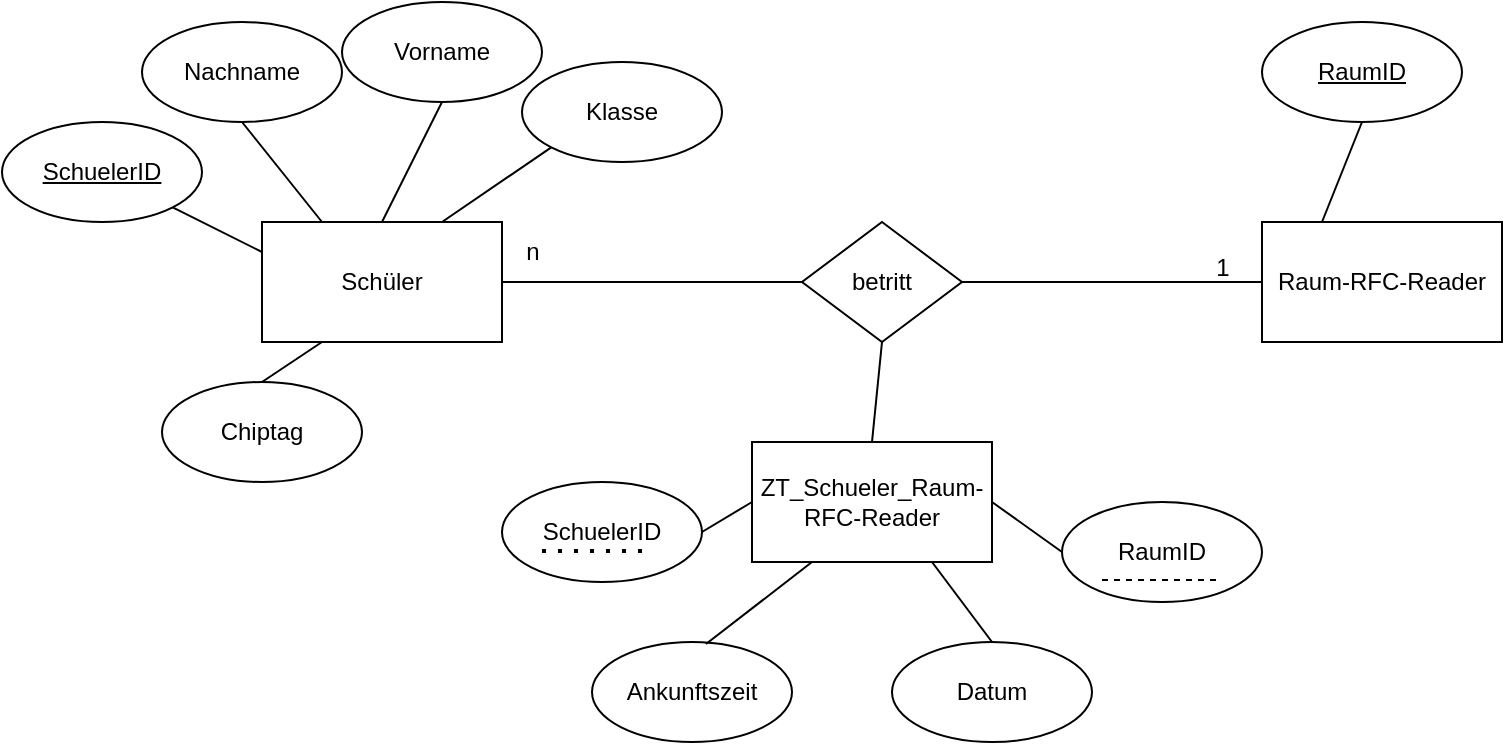 <mxfile version="22.0.4" type="gitlab">
  <diagram name="Seite-1" id="gcjo2AT5yu8JWGk48X0a">
    <mxGraphModel dx="1290" dy="530" grid="1" gridSize="10" guides="1" tooltips="1" connect="1" arrows="1" fold="1" page="1" pageScale="1" pageWidth="1169" pageHeight="827" math="0" shadow="0">
      <root>
        <mxCell id="0" />
        <mxCell id="1" parent="0" />
        <mxCell id="eMY7l8J2Uw5CfbbB17K3-1" value="Schüler" style="rounded=0;whiteSpace=wrap;html=1;" parent="1" vertex="1">
          <mxGeometry x="160" y="160" width="120" height="60" as="geometry" />
        </mxCell>
        <mxCell id="eMY7l8J2Uw5CfbbB17K3-2" value="Raum-RFC-Reader" style="rounded=0;whiteSpace=wrap;html=1;" parent="1" vertex="1">
          <mxGeometry x="660" y="160" width="120" height="60" as="geometry" />
        </mxCell>
        <mxCell id="eMY7l8J2Uw5CfbbB17K3-3" value="&lt;u&gt;SchuelerID&lt;/u&gt;" style="ellipse;whiteSpace=wrap;html=1;" parent="1" vertex="1">
          <mxGeometry x="30" y="110" width="100" height="50" as="geometry" />
        </mxCell>
        <mxCell id="eMY7l8J2Uw5CfbbB17K3-4" value="Nachname" style="ellipse;whiteSpace=wrap;html=1;" parent="1" vertex="1">
          <mxGeometry x="100" y="60" width="100" height="50" as="geometry" />
        </mxCell>
        <mxCell id="eMY7l8J2Uw5CfbbB17K3-5" value="Vorname" style="ellipse;whiteSpace=wrap;html=1;" parent="1" vertex="1">
          <mxGeometry x="200" y="50" width="100" height="50" as="geometry" />
        </mxCell>
        <mxCell id="eMY7l8J2Uw5CfbbB17K3-6" value="&lt;u&gt;RaumID&lt;/u&gt;" style="ellipse;whiteSpace=wrap;html=1;" parent="1" vertex="1">
          <mxGeometry x="660" y="60" width="100" height="50" as="geometry" />
        </mxCell>
        <mxCell id="eMY7l8J2Uw5CfbbB17K3-7" value="Klasse" style="ellipse;whiteSpace=wrap;html=1;" parent="1" vertex="1">
          <mxGeometry x="290" y="80" width="100" height="50" as="geometry" />
        </mxCell>
        <mxCell id="eMY7l8J2Uw5CfbbB17K3-8" value="Ankunftszeit" style="ellipse;whiteSpace=wrap;html=1;" parent="1" vertex="1">
          <mxGeometry x="325" y="370" width="100" height="50" as="geometry" />
        </mxCell>
        <mxCell id="eMY7l8J2Uw5CfbbB17K3-10" value="" style="endArrow=none;html=1;rounded=0;entryX=1;entryY=1;entryDx=0;entryDy=0;exitX=0;exitY=0.25;exitDx=0;exitDy=0;" parent="1" source="eMY7l8J2Uw5CfbbB17K3-1" target="eMY7l8J2Uw5CfbbB17K3-3" edge="1">
          <mxGeometry width="50" height="50" relative="1" as="geometry">
            <mxPoint x="560" y="100" as="sourcePoint" />
            <mxPoint x="610" y="50" as="targetPoint" />
          </mxGeometry>
        </mxCell>
        <mxCell id="eMY7l8J2Uw5CfbbB17K3-11" value="" style="endArrow=none;html=1;rounded=0;entryX=0.5;entryY=1;entryDx=0;entryDy=0;exitX=0.25;exitY=0;exitDx=0;exitDy=0;" parent="1" source="eMY7l8J2Uw5CfbbB17K3-1" target="eMY7l8J2Uw5CfbbB17K3-4" edge="1">
          <mxGeometry width="50" height="50" relative="1" as="geometry">
            <mxPoint x="170" y="185" as="sourcePoint" />
            <mxPoint x="125" y="163" as="targetPoint" />
          </mxGeometry>
        </mxCell>
        <mxCell id="eMY7l8J2Uw5CfbbB17K3-12" value="" style="endArrow=none;html=1;rounded=0;entryX=0.5;entryY=1;entryDx=0;entryDy=0;exitX=0.5;exitY=0;exitDx=0;exitDy=0;" parent="1" source="eMY7l8J2Uw5CfbbB17K3-1" target="eMY7l8J2Uw5CfbbB17K3-5" edge="1">
          <mxGeometry width="50" height="50" relative="1" as="geometry">
            <mxPoint x="180" y="195" as="sourcePoint" />
            <mxPoint x="135" y="173" as="targetPoint" />
          </mxGeometry>
        </mxCell>
        <mxCell id="eMY7l8J2Uw5CfbbB17K3-13" value="" style="endArrow=none;html=1;rounded=0;entryX=0;entryY=1;entryDx=0;entryDy=0;exitX=0.75;exitY=0;exitDx=0;exitDy=0;" parent="1" source="eMY7l8J2Uw5CfbbB17K3-1" target="eMY7l8J2Uw5CfbbB17K3-7" edge="1">
          <mxGeometry width="50" height="50" relative="1" as="geometry">
            <mxPoint x="190" y="205" as="sourcePoint" />
            <mxPoint x="145" y="183" as="targetPoint" />
          </mxGeometry>
        </mxCell>
        <mxCell id="eMY7l8J2Uw5CfbbB17K3-14" value="" style="endArrow=none;html=1;rounded=0;entryX=0.5;entryY=1;entryDx=0;entryDy=0;exitX=0.25;exitY=0;exitDx=0;exitDy=0;" parent="1" source="eMY7l8J2Uw5CfbbB17K3-2" target="eMY7l8J2Uw5CfbbB17K3-6" edge="1">
          <mxGeometry width="50" height="50" relative="1" as="geometry">
            <mxPoint x="260" y="170" as="sourcePoint" />
            <mxPoint x="315" y="133" as="targetPoint" />
          </mxGeometry>
        </mxCell>
        <mxCell id="eMY7l8J2Uw5CfbbB17K3-15" value="" style="endArrow=none;html=1;rounded=0;entryX=0.57;entryY=0.02;entryDx=0;entryDy=0;exitX=0.25;exitY=1;exitDx=0;exitDy=0;entryPerimeter=0;" parent="1" source="TXi-Ag0agj0js8z5KeI9-3" target="eMY7l8J2Uw5CfbbB17K3-8" edge="1">
          <mxGeometry width="50" height="50" relative="1" as="geometry">
            <mxPoint x="435" y="320" as="sourcePoint" />
            <mxPoint x="610" y="153" as="targetPoint" />
          </mxGeometry>
        </mxCell>
        <mxCell id="eMY7l8J2Uw5CfbbB17K3-17" value="Datum" style="ellipse;whiteSpace=wrap;html=1;" parent="1" vertex="1">
          <mxGeometry x="475" y="370" width="100" height="50" as="geometry" />
        </mxCell>
        <mxCell id="eMY7l8J2Uw5CfbbB17K3-18" value="" style="endArrow=none;html=1;rounded=0;entryX=0.5;entryY=0;entryDx=0;entryDy=0;exitX=0.75;exitY=1;exitDx=0;exitDy=0;" parent="1" source="TXi-Ag0agj0js8z5KeI9-3" target="eMY7l8J2Uw5CfbbB17K3-17" edge="1">
          <mxGeometry width="50" height="50" relative="1" as="geometry">
            <mxPoint x="715" y="190" as="sourcePoint" />
            <mxPoint x="695" y="140" as="targetPoint" />
          </mxGeometry>
        </mxCell>
        <mxCell id="eMY7l8J2Uw5CfbbB17K3-19" value="" style="endArrow=none;html=1;rounded=0;entryX=1;entryY=0.5;entryDx=0;entryDy=0;exitX=0;exitY=0.5;exitDx=0;exitDy=0;" parent="1" source="eMY7l8J2Uw5CfbbB17K3-20" target="eMY7l8J2Uw5CfbbB17K3-1" edge="1">
          <mxGeometry width="50" height="50" relative="1" as="geometry">
            <mxPoint x="200" y="170" as="sourcePoint" />
            <mxPoint x="160" y="120" as="targetPoint" />
          </mxGeometry>
        </mxCell>
        <mxCell id="eMY7l8J2Uw5CfbbB17K3-21" value="" style="endArrow=none;html=1;rounded=0;entryX=1;entryY=0.5;entryDx=0;entryDy=0;exitX=0;exitY=0.5;exitDx=0;exitDy=0;" parent="1" source="eMY7l8J2Uw5CfbbB17K3-2" target="eMY7l8J2Uw5CfbbB17K3-20" edge="1">
          <mxGeometry width="50" height="50" relative="1" as="geometry">
            <mxPoint x="660" y="190" as="sourcePoint" />
            <mxPoint x="280" y="190" as="targetPoint" />
          </mxGeometry>
        </mxCell>
        <mxCell id="eMY7l8J2Uw5CfbbB17K3-20" value="betritt" style="rhombus;whiteSpace=wrap;html=1;" parent="1" vertex="1">
          <mxGeometry x="430" y="160" width="80" height="60" as="geometry" />
        </mxCell>
        <mxCell id="TXi-Ag0agj0js8z5KeI9-1" value="Chiptag" style="ellipse;whiteSpace=wrap;html=1;" vertex="1" parent="1">
          <mxGeometry x="110" y="240" width="100" height="50" as="geometry" />
        </mxCell>
        <mxCell id="TXi-Ag0agj0js8z5KeI9-2" value="" style="endArrow=none;html=1;rounded=0;entryX=0.25;entryY=1;entryDx=0;entryDy=0;exitX=0.5;exitY=0;exitDx=0;exitDy=0;" edge="1" parent="1" source="TXi-Ag0agj0js8z5KeI9-1" target="eMY7l8J2Uw5CfbbB17K3-1">
          <mxGeometry width="50" height="50" relative="1" as="geometry">
            <mxPoint x="120" y="315" as="sourcePoint" />
            <mxPoint x="150" y="255" as="targetPoint" />
          </mxGeometry>
        </mxCell>
        <mxCell id="TXi-Ag0agj0js8z5KeI9-3" value="ZT_Schueler_Raum-RFC-Reader" style="rounded=0;whiteSpace=wrap;html=1;" vertex="1" parent="1">
          <mxGeometry x="405" y="270" width="120" height="60" as="geometry" />
        </mxCell>
        <mxCell id="TXi-Ag0agj0js8z5KeI9-4" value="SchuelerID" style="ellipse;whiteSpace=wrap;html=1;" vertex="1" parent="1">
          <mxGeometry x="280" y="290" width="100" height="50" as="geometry" />
        </mxCell>
        <mxCell id="TXi-Ag0agj0js8z5KeI9-5" value="RaumID" style="ellipse;whiteSpace=wrap;html=1;" vertex="1" parent="1">
          <mxGeometry x="560" y="300" width="100" height="50" as="geometry" />
        </mxCell>
        <mxCell id="TXi-Ag0agj0js8z5KeI9-6" value="" style="endArrow=none;html=1;rounded=0;entryX=1;entryY=0.5;entryDx=0;entryDy=0;exitX=0;exitY=0.5;exitDx=0;exitDy=0;" edge="1" parent="1" source="TXi-Ag0agj0js8z5KeI9-3" target="TXi-Ag0agj0js8z5KeI9-4">
          <mxGeometry width="50" height="50" relative="1" as="geometry">
            <mxPoint x="445" y="340" as="sourcePoint" />
            <mxPoint x="392" y="381" as="targetPoint" />
          </mxGeometry>
        </mxCell>
        <mxCell id="TXi-Ag0agj0js8z5KeI9-7" value="" style="endArrow=none;html=1;rounded=0;entryX=0;entryY=0.5;entryDx=0;entryDy=0;exitX=1;exitY=0.5;exitDx=0;exitDy=0;" edge="1" parent="1" source="TXi-Ag0agj0js8z5KeI9-3" target="TXi-Ag0agj0js8z5KeI9-5">
          <mxGeometry width="50" height="50" relative="1" as="geometry">
            <mxPoint x="455" y="350" as="sourcePoint" />
            <mxPoint x="402" y="391" as="targetPoint" />
          </mxGeometry>
        </mxCell>
        <mxCell id="TXi-Ag0agj0js8z5KeI9-8" value="" style="endArrow=none;html=1;rounded=0;entryX=0.5;entryY=1;entryDx=0;entryDy=0;exitX=0.5;exitY=0;exitDx=0;exitDy=0;" edge="1" parent="1" source="TXi-Ag0agj0js8z5KeI9-3" target="eMY7l8J2Uw5CfbbB17K3-20">
          <mxGeometry width="50" height="50" relative="1" as="geometry">
            <mxPoint x="670" y="200" as="sourcePoint" />
            <mxPoint x="520" y="200" as="targetPoint" />
          </mxGeometry>
        </mxCell>
        <mxCell id="TXi-Ag0agj0js8z5KeI9-9" value="1" style="text;html=1;align=center;verticalAlign=middle;resizable=0;points=[];autosize=1;strokeColor=none;fillColor=none;" vertex="1" parent="1">
          <mxGeometry x="625" y="168" width="30" height="30" as="geometry" />
        </mxCell>
        <mxCell id="TXi-Ag0agj0js8z5KeI9-10" value="n" style="text;html=1;align=center;verticalAlign=middle;resizable=0;points=[];autosize=1;strokeColor=none;fillColor=none;" vertex="1" parent="1">
          <mxGeometry x="280" y="160" width="30" height="30" as="geometry" />
        </mxCell>
        <mxCell id="TXi-Ag0agj0js8z5KeI9-11" value="" style="endArrow=none;dashed=1;html=1;dashPattern=1 3;strokeWidth=2;rounded=0;" edge="1" parent="1">
          <mxGeometry width="50" height="50" relative="1" as="geometry">
            <mxPoint x="300" y="324.5" as="sourcePoint" />
            <mxPoint x="350" y="324.5" as="targetPoint" />
          </mxGeometry>
        </mxCell>
        <mxCell id="TXi-Ag0agj0js8z5KeI9-12" value="" style="endArrow=none;dashed=1;html=1;rounded=0;" edge="1" parent="1">
          <mxGeometry width="50" height="50" relative="1" as="geometry">
            <mxPoint x="580" y="339" as="sourcePoint" />
            <mxPoint x="640" y="339" as="targetPoint" />
          </mxGeometry>
        </mxCell>
      </root>
    </mxGraphModel>
  </diagram>
</mxfile>
